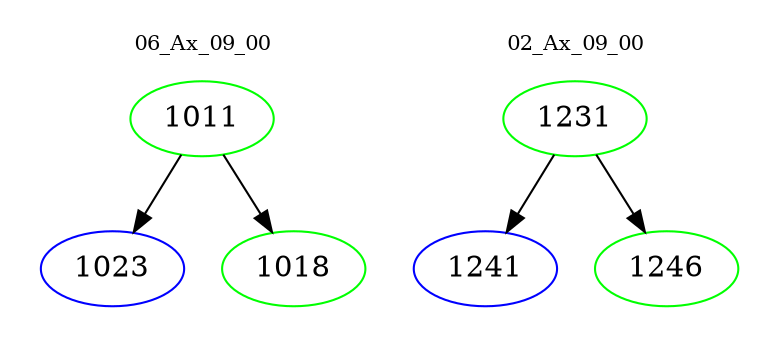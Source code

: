 digraph{
subgraph cluster_0 {
color = white
label = "06_Ax_09_00";
fontsize=10;
T0_1011 [label="1011", color="green"]
T0_1011 -> T0_1023 [color="black"]
T0_1023 [label="1023", color="blue"]
T0_1011 -> T0_1018 [color="black"]
T0_1018 [label="1018", color="green"]
}
subgraph cluster_1 {
color = white
label = "02_Ax_09_00";
fontsize=10;
T1_1231 [label="1231", color="green"]
T1_1231 -> T1_1241 [color="black"]
T1_1241 [label="1241", color="blue"]
T1_1231 -> T1_1246 [color="black"]
T1_1246 [label="1246", color="green"]
}
}
